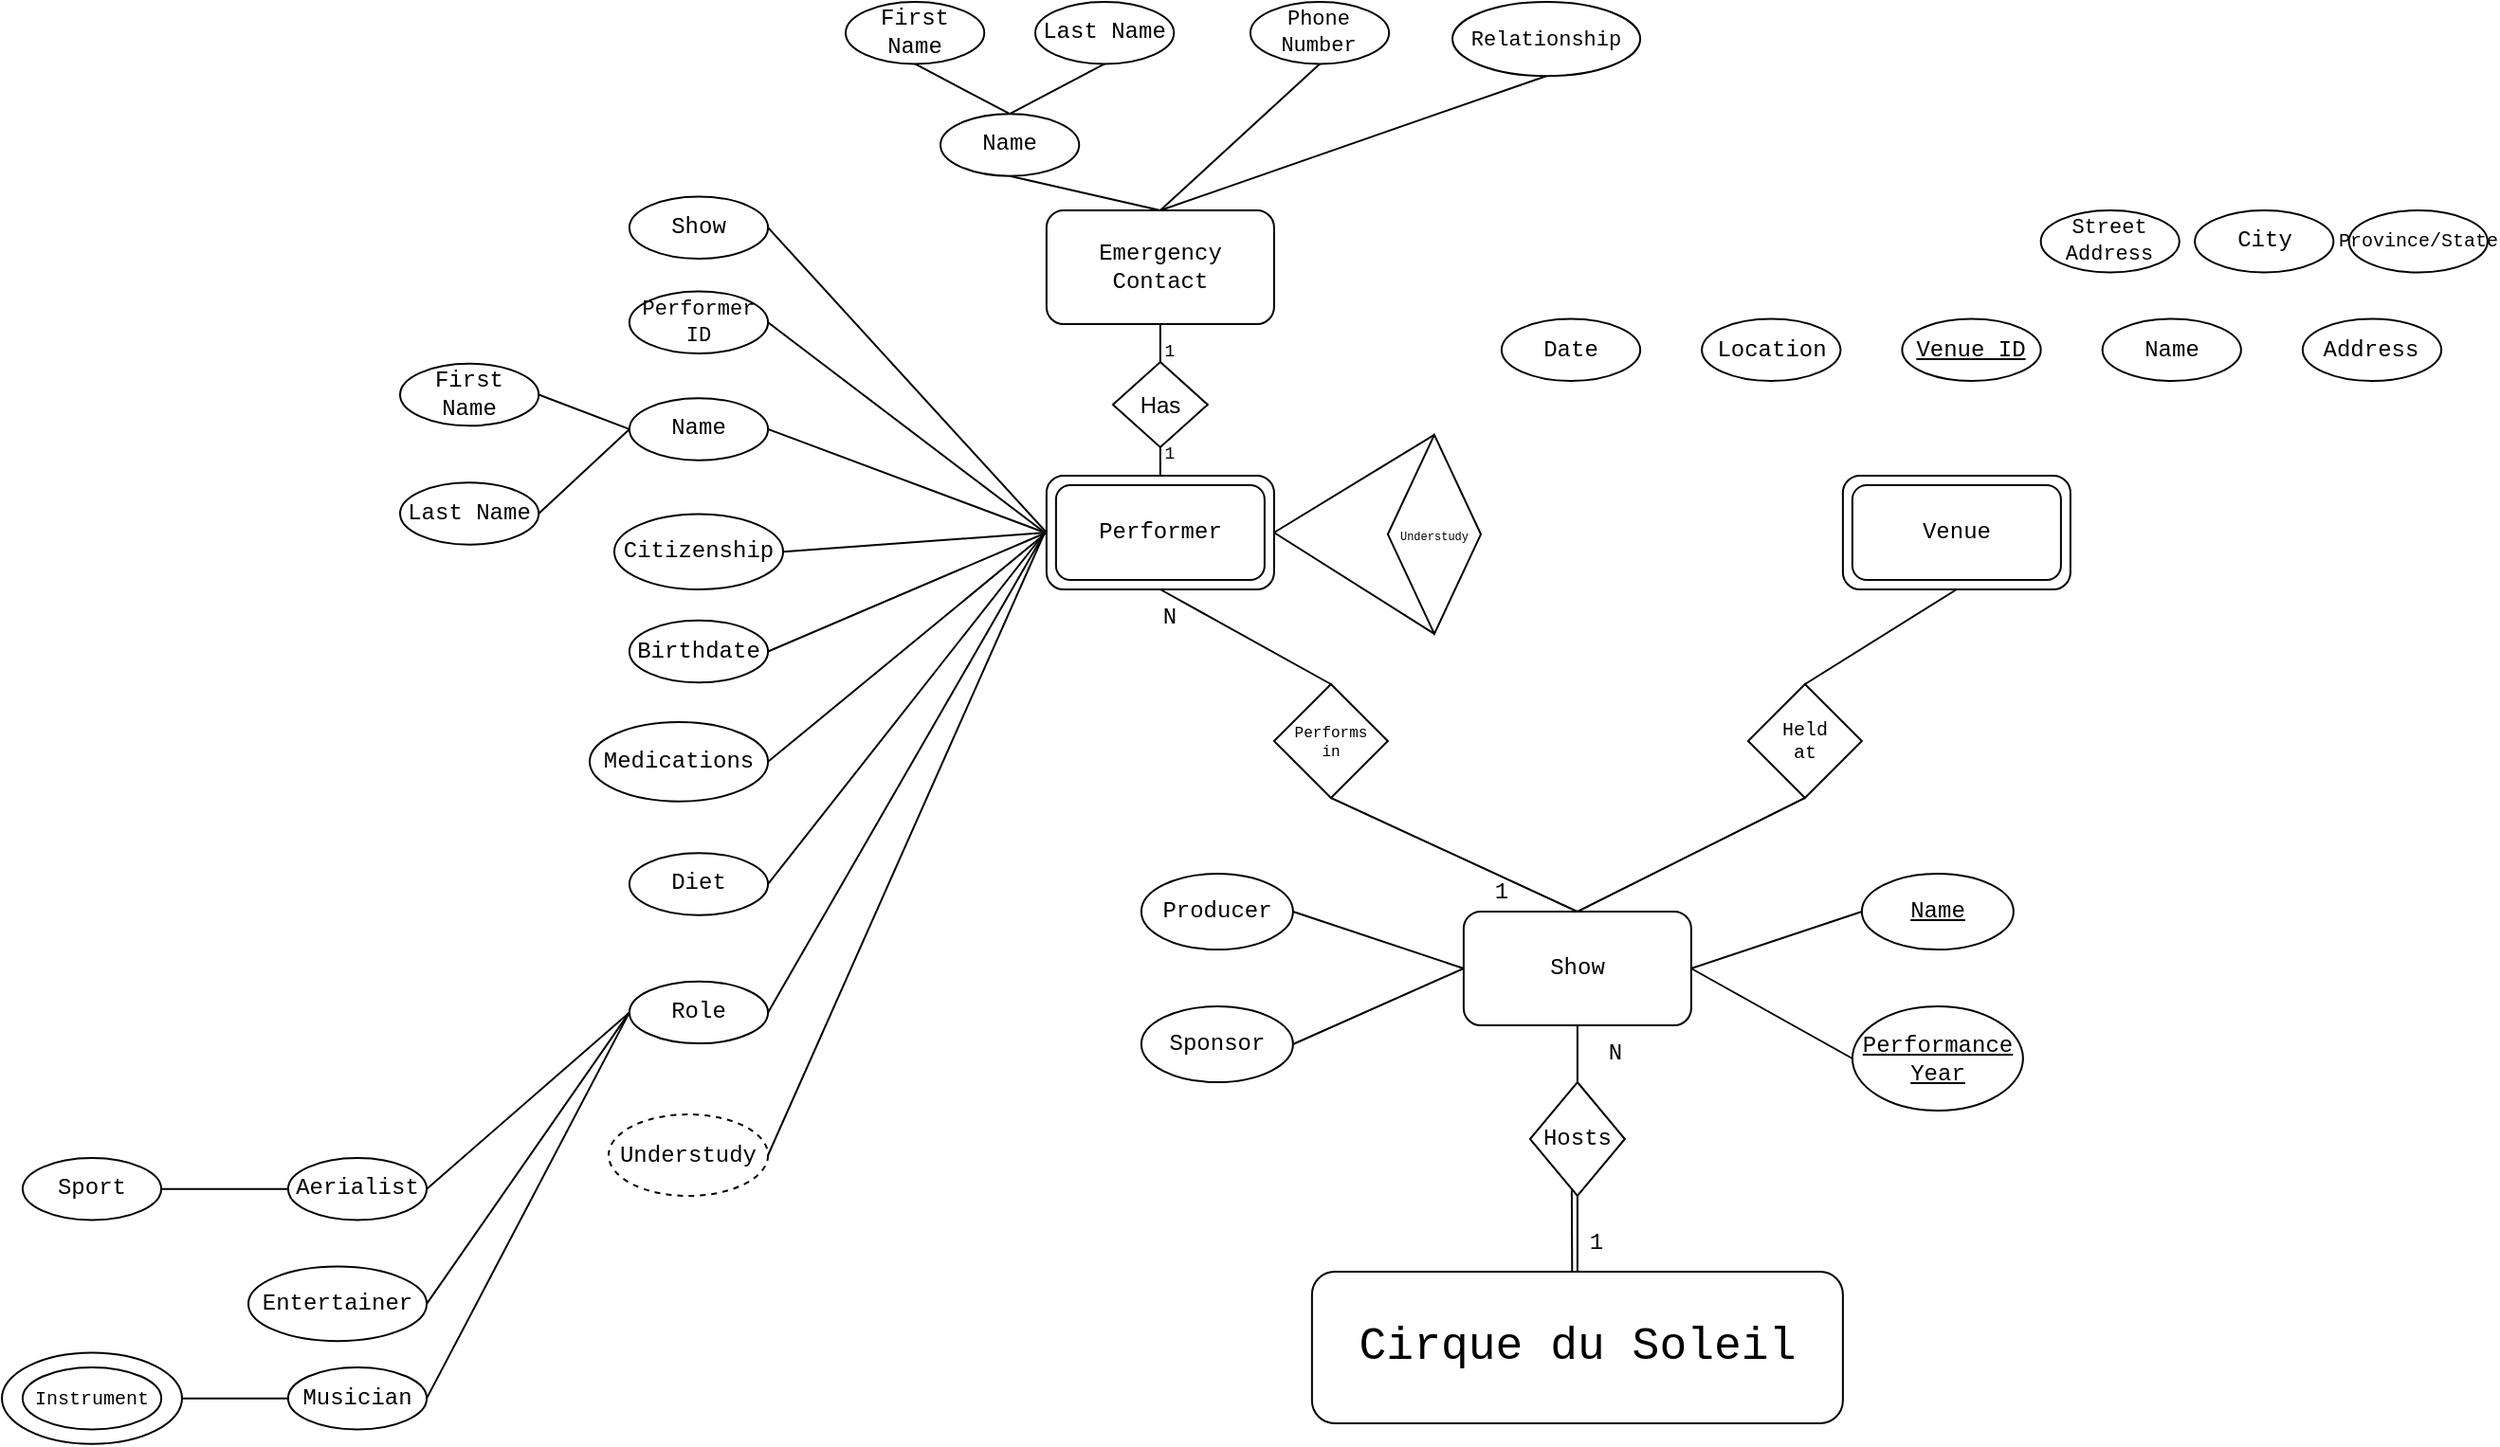 <mxfile version="22.1.3" type="device">
  <diagram name="Page-1" id="KexDCUkcUmnVTUItNKQy">
    <mxGraphModel dx="795" dy="463" grid="1" gridSize="10" guides="1" tooltips="1" connect="1" arrows="1" fold="1" page="1" pageScale="1" pageWidth="1400" pageHeight="850" math="0" shadow="0">
      <root>
        <mxCell id="0" />
        <mxCell id="1" parent="0" />
        <mxCell id="JFHQrs-vCwzhT06aBupK-2" value="Show" style="rounded=1;whiteSpace=wrap;html=1;fontFamily=Courier New;" vertex="1" parent="1">
          <mxGeometry x="780.94" y="530" width="120" height="60" as="geometry" />
        </mxCell>
        <mxCell id="JFHQrs-vCwzhT06aBupK-6" value="&lt;font style=&quot;font-size: 24px;&quot;&gt;&lt;span style=&quot;font-weight: normal;&quot;&gt;Cirque du Soleil&lt;/span&gt;&lt;/font&gt;" style="rounded=1;whiteSpace=wrap;html=1;fontStyle=1;fontFamily=Courier New;" vertex="1" parent="1">
          <mxGeometry x="700.94" y="720" width="280" height="80" as="geometry" />
        </mxCell>
        <mxCell id="JFHQrs-vCwzhT06aBupK-9" value="Emergency Contact" style="rounded=1;whiteSpace=wrap;html=1;fontFamily=Courier New;" vertex="1" parent="1">
          <mxGeometry x="560.94" y="160" width="120" height="60" as="geometry" />
        </mxCell>
        <mxCell id="JFHQrs-vCwzhT06aBupK-10" value="&lt;font&gt;Hosts&lt;/font&gt;" style="rhombus;whiteSpace=wrap;html=1;fontFamily=Courier New;" vertex="1" parent="1">
          <mxGeometry x="815.94" y="620" width="50" height="60" as="geometry" />
        </mxCell>
        <mxCell id="JFHQrs-vCwzhT06aBupK-11" value="" style="endArrow=none;html=1;rounded=0;exitX=0.49;exitY=-0.006;exitDx=0;exitDy=0;entryX=0.44;entryY=0.952;entryDx=0;entryDy=0;entryPerimeter=0;exitPerimeter=0;fontFamily=Courier New;" edge="1" parent="1" source="JFHQrs-vCwzhT06aBupK-6" target="JFHQrs-vCwzhT06aBupK-10">
          <mxGeometry width="50" height="50" relative="1" as="geometry">
            <mxPoint x="830.94" y="720" as="sourcePoint" />
            <mxPoint x="830.94" y="680" as="targetPoint" />
          </mxGeometry>
        </mxCell>
        <mxCell id="JFHQrs-vCwzhT06aBupK-12" value="" style="endArrow=none;html=1;rounded=0;exitX=0.5;exitY=0;exitDx=0;exitDy=0;entryX=0.5;entryY=1;entryDx=0;entryDy=0;fontFamily=Courier New;" edge="1" parent="1" source="JFHQrs-vCwzhT06aBupK-6" target="JFHQrs-vCwzhT06aBupK-10">
          <mxGeometry width="50" height="50" relative="1" as="geometry">
            <mxPoint x="845.94" y="730" as="sourcePoint" />
            <mxPoint x="844.94" y="683" as="targetPoint" />
          </mxGeometry>
        </mxCell>
        <mxCell id="JFHQrs-vCwzhT06aBupK-13" value="" style="endArrow=none;html=1;rounded=0;entryX=0.5;entryY=1;entryDx=0;entryDy=0;fontFamily=Courier New;" edge="1" parent="1" target="JFHQrs-vCwzhT06aBupK-2">
          <mxGeometry width="50" height="50" relative="1" as="geometry">
            <mxPoint x="840.94" y="620" as="sourcePoint" />
            <mxPoint x="890.94" y="570" as="targetPoint" />
          </mxGeometry>
        </mxCell>
        <mxCell id="JFHQrs-vCwzhT06aBupK-14" value="1" style="text;html=1;strokeColor=none;fillColor=none;align=center;verticalAlign=middle;whiteSpace=wrap;rounded=0;fontFamily=Courier New;" vertex="1" parent="1">
          <mxGeometry x="820.94" y="690" width="60" height="30" as="geometry" />
        </mxCell>
        <mxCell id="JFHQrs-vCwzhT06aBupK-16" value="N" style="text;html=1;strokeColor=none;fillColor=none;align=center;verticalAlign=middle;whiteSpace=wrap;rounded=0;fontFamily=Courier New;" vertex="1" parent="1">
          <mxGeometry x="830.94" y="590" width="60" height="30" as="geometry" />
        </mxCell>
        <mxCell id="JFHQrs-vCwzhT06aBupK-18" value="" style="group;fontFamily=Courier New;" vertex="1" connectable="0" parent="1">
          <mxGeometry x="980.94" y="300" width="120" height="60" as="geometry" />
        </mxCell>
        <mxCell id="JFHQrs-vCwzhT06aBupK-3" value="" style="rounded=1;whiteSpace=wrap;html=1;fontFamily=Courier New;" vertex="1" parent="JFHQrs-vCwzhT06aBupK-18">
          <mxGeometry width="120" height="60" as="geometry" />
        </mxCell>
        <mxCell id="JFHQrs-vCwzhT06aBupK-17" value="Venue" style="rounded=1;whiteSpace=wrap;html=1;fontFamily=Courier New;" vertex="1" parent="JFHQrs-vCwzhT06aBupK-18">
          <mxGeometry x="5" y="5" width="110" height="50" as="geometry" />
        </mxCell>
        <mxCell id="JFHQrs-vCwzhT06aBupK-21" value="" style="group;fontFamily=Courier New;" vertex="1" connectable="0" parent="1">
          <mxGeometry x="560.94" y="300" width="120" height="60" as="geometry" />
        </mxCell>
        <mxCell id="JFHQrs-vCwzhT06aBupK-22" value="" style="rounded=1;whiteSpace=wrap;html=1;fontFamily=Courier New;" vertex="1" parent="JFHQrs-vCwzhT06aBupK-21">
          <mxGeometry width="120" height="60" as="geometry" />
        </mxCell>
        <mxCell id="JFHQrs-vCwzhT06aBupK-23" value="Performer" style="rounded=1;whiteSpace=wrap;html=1;fontFamily=Courier New;" vertex="1" parent="JFHQrs-vCwzhT06aBupK-21">
          <mxGeometry x="5" y="5" width="110" height="50" as="geometry" />
        </mxCell>
        <mxCell id="JFHQrs-vCwzhT06aBupK-25" value="&lt;u&gt;Name&lt;/u&gt;" style="ellipse;whiteSpace=wrap;html=1;fontFamily=Courier New;" vertex="1" parent="1">
          <mxGeometry x="990.94" y="510" width="80" height="40" as="geometry" />
        </mxCell>
        <mxCell id="JFHQrs-vCwzhT06aBupK-26" value="&lt;u&gt;Performance&lt;br&gt;Year&lt;/u&gt;" style="ellipse;whiteSpace=wrap;html=1;fontFamily=Courier New;" vertex="1" parent="1">
          <mxGeometry x="985.94" y="580" width="90" height="55" as="geometry" />
        </mxCell>
        <mxCell id="JFHQrs-vCwzhT06aBupK-27" value="Sponsor" style="ellipse;whiteSpace=wrap;html=1;fontFamily=Courier New;" vertex="1" parent="1">
          <mxGeometry x="610.94" y="580" width="80" height="40" as="geometry" />
        </mxCell>
        <mxCell id="JFHQrs-vCwzhT06aBupK-28" value="Producer" style="ellipse;whiteSpace=wrap;html=1;fontFamily=Courier New;" vertex="1" parent="1">
          <mxGeometry x="610.94" y="510" width="80" height="40" as="geometry" />
        </mxCell>
        <mxCell id="JFHQrs-vCwzhT06aBupK-29" value="" style="endArrow=none;html=1;rounded=0;entryX=0;entryY=0.5;entryDx=0;entryDy=0;fontFamily=Courier New;" edge="1" parent="1" target="JFHQrs-vCwzhT06aBupK-25">
          <mxGeometry width="50" height="50" relative="1" as="geometry">
            <mxPoint x="900.94" y="560" as="sourcePoint" />
            <mxPoint x="950.94" y="510" as="targetPoint" />
          </mxGeometry>
        </mxCell>
        <mxCell id="JFHQrs-vCwzhT06aBupK-30" value="" style="endArrow=none;html=1;rounded=0;entryX=0;entryY=0.5;entryDx=0;entryDy=0;exitX=1;exitY=0.5;exitDx=0;exitDy=0;fontFamily=Courier New;" edge="1" parent="1" source="JFHQrs-vCwzhT06aBupK-2" target="JFHQrs-vCwzhT06aBupK-26">
          <mxGeometry width="50" height="50" relative="1" as="geometry">
            <mxPoint x="910.94" y="570" as="sourcePoint" />
            <mxPoint x="1000.94" y="540" as="targetPoint" />
          </mxGeometry>
        </mxCell>
        <mxCell id="JFHQrs-vCwzhT06aBupK-31" value="" style="endArrow=none;html=1;rounded=0;entryX=0;entryY=0.5;entryDx=0;entryDy=0;exitX=1;exitY=0.5;exitDx=0;exitDy=0;fontFamily=Courier New;" edge="1" parent="1" source="JFHQrs-vCwzhT06aBupK-28" target="JFHQrs-vCwzhT06aBupK-2">
          <mxGeometry width="50" height="50" relative="1" as="geometry">
            <mxPoint x="920.94" y="580" as="sourcePoint" />
            <mxPoint x="1010.94" y="550" as="targetPoint" />
          </mxGeometry>
        </mxCell>
        <mxCell id="JFHQrs-vCwzhT06aBupK-32" value="" style="endArrow=none;html=1;rounded=0;entryX=0;entryY=0.5;entryDx=0;entryDy=0;exitX=1;exitY=0.5;exitDx=0;exitDy=0;fontFamily=Courier New;" edge="1" parent="1" source="JFHQrs-vCwzhT06aBupK-27" target="JFHQrs-vCwzhT06aBupK-2">
          <mxGeometry width="50" height="50" relative="1" as="geometry">
            <mxPoint x="700.94" y="540" as="sourcePoint" />
            <mxPoint x="790.94" y="570" as="targetPoint" />
          </mxGeometry>
        </mxCell>
        <mxCell id="JFHQrs-vCwzhT06aBupK-33" value="" style="endArrow=none;html=1;rounded=0;entryX=0.5;entryY=1;entryDx=0;entryDy=0;fontFamily=Courier New;" edge="1" parent="1" target="JFHQrs-vCwzhT06aBupK-34">
          <mxGeometry width="50" height="50" relative="1" as="geometry">
            <mxPoint x="840.94" y="530" as="sourcePoint" />
            <mxPoint x="890.94" y="480" as="targetPoint" />
          </mxGeometry>
        </mxCell>
        <mxCell id="JFHQrs-vCwzhT06aBupK-34" value="Held&lt;br style=&quot;font-size: 10px;&quot;&gt;at" style="rhombus;whiteSpace=wrap;html=1;fontSize=10;fontFamily=Courier New;" vertex="1" parent="1">
          <mxGeometry x="930.94" y="410" width="60" height="60" as="geometry" />
        </mxCell>
        <mxCell id="JFHQrs-vCwzhT06aBupK-35" value="" style="endArrow=none;html=1;rounded=0;exitX=0.5;exitY=0;exitDx=0;exitDy=0;entryX=0.5;entryY=1;entryDx=0;entryDy=0;fontFamily=Courier New;" edge="1" parent="1" source="JFHQrs-vCwzhT06aBupK-34" target="JFHQrs-vCwzhT06aBupK-3">
          <mxGeometry width="50" height="50" relative="1" as="geometry">
            <mxPoint x="930.94" y="420" as="sourcePoint" />
            <mxPoint x="980.94" y="370" as="targetPoint" />
          </mxGeometry>
        </mxCell>
        <mxCell id="JFHQrs-vCwzhT06aBupK-36" value="" style="endArrow=none;html=1;rounded=0;entryX=0.5;entryY=1;entryDx=0;entryDy=0;exitX=0.5;exitY=0;exitDx=0;exitDy=0;fontFamily=Courier New;" edge="1" parent="1" target="JFHQrs-vCwzhT06aBupK-37" source="JFHQrs-vCwzhT06aBupK-2">
          <mxGeometry width="50" height="50" relative="1" as="geometry">
            <mxPoint x="690.94" y="570.0" as="sourcePoint" />
            <mxPoint x="590.94" y="480" as="targetPoint" />
          </mxGeometry>
        </mxCell>
        <mxCell id="JFHQrs-vCwzhT06aBupK-37" value="Performs&lt;br style=&quot;font-size: 8px;&quot;&gt;in" style="rhombus;whiteSpace=wrap;html=1;fontSize=8;fontFamily=Courier New;" vertex="1" parent="1">
          <mxGeometry x="680.94" y="410" width="60" height="60" as="geometry" />
        </mxCell>
        <mxCell id="JFHQrs-vCwzhT06aBupK-38" value="" style="endArrow=none;html=1;rounded=0;exitX=0.5;exitY=0;exitDx=0;exitDy=0;entryX=0.5;entryY=1;entryDx=0;entryDy=0;fontFamily=Courier New;" edge="1" parent="1" source="JFHQrs-vCwzhT06aBupK-37" target="JFHQrs-vCwzhT06aBupK-22">
          <mxGeometry width="50" height="50" relative="1" as="geometry">
            <mxPoint x="630.94" y="420" as="sourcePoint" />
            <mxPoint x="740.94" y="360" as="targetPoint" />
          </mxGeometry>
        </mxCell>
        <mxCell id="JFHQrs-vCwzhT06aBupK-39" value="Date" style="ellipse;whiteSpace=wrap;html=1;container=0;fontFamily=Courier New;" vertex="1" parent="1">
          <mxGeometry x="800.94" y="217.273" width="73.125" height="32.727" as="geometry" />
        </mxCell>
        <mxCell id="JFHQrs-vCwzhT06aBupK-40" value="Location" style="ellipse;whiteSpace=wrap;html=1;container=0;fontFamily=Courier New;" vertex="1" parent="1">
          <mxGeometry x="906.565" y="217.273" width="73.125" height="32.727" as="geometry" />
        </mxCell>
        <mxCell id="JFHQrs-vCwzhT06aBupK-41" value="&lt;u&gt;Venue ID&lt;/u&gt;" style="ellipse;whiteSpace=wrap;html=1;container=0;fontFamily=Courier New;" vertex="1" parent="1">
          <mxGeometry x="1012.19" y="217.273" width="73.125" height="32.727" as="geometry" />
        </mxCell>
        <mxCell id="JFHQrs-vCwzhT06aBupK-42" value="Name" style="ellipse;whiteSpace=wrap;html=1;container=0;fontFamily=Courier New;" vertex="1" parent="1">
          <mxGeometry x="1117.815" y="217.273" width="73.125" height="32.727" as="geometry" />
        </mxCell>
        <mxCell id="JFHQrs-vCwzhT06aBupK-43" value="Address" style="ellipse;whiteSpace=wrap;html=1;container=0;fontFamily=Courier New;" vertex="1" parent="1">
          <mxGeometry x="1223.44" y="217.273" width="73.125" height="32.727" as="geometry" />
        </mxCell>
        <mxCell id="JFHQrs-vCwzhT06aBupK-44" value="Street Address" style="ellipse;whiteSpace=wrap;html=1;container=0;fontSize=11;fontFamily=Courier New;" vertex="1" parent="1">
          <mxGeometry x="1085.315" y="160" width="73.125" height="32.727" as="geometry" />
        </mxCell>
        <mxCell id="JFHQrs-vCwzhT06aBupK-45" value="City" style="ellipse;whiteSpace=wrap;html=1;container=0;fontFamily=Courier New;" vertex="1" parent="1">
          <mxGeometry x="1166.565" y="160" width="73.125" height="32.727" as="geometry" />
        </mxCell>
        <mxCell id="JFHQrs-vCwzhT06aBupK-46" value="Province/State" style="ellipse;whiteSpace=wrap;html=1;container=0;fontSize=10;fontFamily=Courier New;" vertex="1" parent="1">
          <mxGeometry x="1247.815" y="160" width="73.125" height="32.727" as="geometry" />
        </mxCell>
        <mxCell id="JFHQrs-vCwzhT06aBupK-49" value="Show" style="ellipse;whiteSpace=wrap;html=1;container=0;fontFamily=Courier New;" vertex="1" parent="1">
          <mxGeometry x="340.94" y="152.733" width="73.125" height="32.727" as="geometry" />
        </mxCell>
        <mxCell id="JFHQrs-vCwzhT06aBupK-50" value="Performer ID" style="ellipse;whiteSpace=wrap;html=1;container=0;fontSize=11;fontFamily=Courier New;" vertex="1" parent="1">
          <mxGeometry x="340.94" y="202.733" width="73.125" height="32.727" as="geometry" />
        </mxCell>
        <mxCell id="JFHQrs-vCwzhT06aBupK-51" value="Name" style="ellipse;whiteSpace=wrap;html=1;container=0;fontFamily=Courier New;" vertex="1" parent="1">
          <mxGeometry x="340.94" y="259.103" width="73.125" height="32.727" as="geometry" />
        </mxCell>
        <mxCell id="JFHQrs-vCwzhT06aBupK-52" value="Diet" style="ellipse;whiteSpace=wrap;html=1;container=0;fontFamily=Courier New;" vertex="1" parent="1">
          <mxGeometry x="340.94" y="499.103" width="73.125" height="32.727" as="geometry" />
        </mxCell>
        <mxCell id="JFHQrs-vCwzhT06aBupK-53" value="First Name" style="ellipse;whiteSpace=wrap;html=1;container=0;fontFamily=Courier New;" vertex="1" parent="1">
          <mxGeometry x="220" y="240.903" width="73.125" height="32.727" as="geometry" />
        </mxCell>
        <mxCell id="JFHQrs-vCwzhT06aBupK-54" value="Last Name" style="ellipse;whiteSpace=wrap;html=1;container=0;fontFamily=Courier New;" vertex="1" parent="1">
          <mxGeometry x="220" y="303.633" width="73.125" height="32.727" as="geometry" />
        </mxCell>
        <mxCell id="JFHQrs-vCwzhT06aBupK-55" value="Medications" style="ellipse;whiteSpace=wrap;html=1;container=0;fontFamily=Courier New;" vertex="1" parent="1">
          <mxGeometry x="320" y="430" width="94.07" height="41.83" as="geometry" />
        </mxCell>
        <mxCell id="JFHQrs-vCwzhT06aBupK-56" value="Citizenship" style="ellipse;whiteSpace=wrap;html=1;container=0;fontFamily=Courier New;" vertex="1" parent="1">
          <mxGeometry x="332.97" y="320.23" width="89.06" height="39.77" as="geometry" />
        </mxCell>
        <mxCell id="JFHQrs-vCwzhT06aBupK-57" value="Birthdate" style="ellipse;whiteSpace=wrap;html=1;container=0;fontFamily=Courier New;" vertex="1" parent="1">
          <mxGeometry x="340.94" y="376.373" width="73.125" height="32.727" as="geometry" />
        </mxCell>
        <mxCell id="JFHQrs-vCwzhT06aBupK-59" value="Role" style="ellipse;whiteSpace=wrap;html=1;container=0;fontFamily=Courier New;" vertex="1" parent="1">
          <mxGeometry x="340.94" y="566.833" width="73.125" height="32.727" as="geometry" />
        </mxCell>
        <mxCell id="JFHQrs-vCwzhT06aBupK-69" value="&lt;font style=&quot;font-size: 6px;&quot;&gt;Understudy&lt;/font&gt;" style="rhombus;whiteSpace=wrap;html=1;fontFamily=Courier New;" vertex="1" parent="1">
          <mxGeometry x="740.94" y="278.41" width="49.06" height="105" as="geometry" />
        </mxCell>
        <mxCell id="JFHQrs-vCwzhT06aBupK-70" value="First Name" style="ellipse;whiteSpace=wrap;html=1;container=0;fontFamily=Courier New;" vertex="1" parent="1">
          <mxGeometry x="455.01" y="50.003" width="73.125" height="32.727" as="geometry" />
        </mxCell>
        <mxCell id="JFHQrs-vCwzhT06aBupK-71" value="Last Name" style="ellipse;whiteSpace=wrap;html=1;container=0;fontFamily=Courier New;" vertex="1" parent="1">
          <mxGeometry x="555.01" y="50.003" width="73.125" height="32.727" as="geometry" />
        </mxCell>
        <mxCell id="JFHQrs-vCwzhT06aBupK-72" value="Name" style="ellipse;whiteSpace=wrap;html=1;container=0;fontFamily=Courier New;" vertex="1" parent="1">
          <mxGeometry x="505.01" y="109.103" width="73.125" height="32.727" as="geometry" />
        </mxCell>
        <mxCell id="JFHQrs-vCwzhT06aBupK-73" value="Understudy" style="ellipse;whiteSpace=wrap;html=1;container=0;dashed=1;fontFamily=Courier New;" vertex="1" parent="1">
          <mxGeometry x="330" y="637.02" width="84.07" height="42.98" as="geometry" />
        </mxCell>
        <mxCell id="JFHQrs-vCwzhT06aBupK-74" value="Phone&lt;br&gt;Number" style="ellipse;whiteSpace=wrap;html=1;container=0;fontSize=11;fontFamily=Courier New;" vertex="1" parent="1">
          <mxGeometry x="668.45" y="50.003" width="73.125" height="32.727" as="geometry" />
        </mxCell>
        <mxCell id="JFHQrs-vCwzhT06aBupK-75" value="Relationship" style="ellipse;whiteSpace=wrap;html=1;container=0;fontSize=11;fontFamily=Courier New;" vertex="1" parent="1">
          <mxGeometry x="775.01" y="50" width="99.06" height="39.1" as="geometry" />
        </mxCell>
        <mxCell id="JFHQrs-vCwzhT06aBupK-76" value="Has" style="rhombus;whiteSpace=wrap;html=1;" vertex="1" parent="1">
          <mxGeometry x="595.94" y="240" width="50" height="45" as="geometry" />
        </mxCell>
        <mxCell id="JFHQrs-vCwzhT06aBupK-77" value="1" style="text;html=1;strokeColor=none;fillColor=none;align=center;verticalAlign=middle;whiteSpace=wrap;rounded=0;fontFamily=Courier New;" vertex="1" parent="1">
          <mxGeometry x="770.94" y="505" width="60" height="30" as="geometry" />
        </mxCell>
        <mxCell id="JFHQrs-vCwzhT06aBupK-78" value="N" style="text;html=1;strokeColor=none;fillColor=none;align=center;verticalAlign=middle;whiteSpace=wrap;rounded=0;fontFamily=Courier New;" vertex="1" parent="1">
          <mxGeometry x="595.94" y="360" width="60" height="30" as="geometry" />
        </mxCell>
        <mxCell id="JFHQrs-vCwzhT06aBupK-79" value="" style="endArrow=none;html=1;rounded=0;exitX=0.5;exitY=0;exitDx=0;exitDy=0;entryX=0.5;entryY=1;entryDx=0;entryDy=0;" edge="1" parent="1" source="JFHQrs-vCwzhT06aBupK-76" target="JFHQrs-vCwzhT06aBupK-9">
          <mxGeometry width="50" height="50" relative="1" as="geometry">
            <mxPoint x="670" y="270" as="sourcePoint" />
            <mxPoint x="720" y="220" as="targetPoint" />
          </mxGeometry>
        </mxCell>
        <mxCell id="JFHQrs-vCwzhT06aBupK-80" value="" style="endArrow=none;html=1;rounded=0;exitX=0.5;exitY=0;exitDx=0;exitDy=0;entryX=0.5;entryY=1;entryDx=0;entryDy=0;" edge="1" parent="1" source="JFHQrs-vCwzhT06aBupK-22" target="JFHQrs-vCwzhT06aBupK-76">
          <mxGeometry width="50" height="50" relative="1" as="geometry">
            <mxPoint x="631" y="250" as="sourcePoint" />
            <mxPoint x="631" y="230" as="targetPoint" />
          </mxGeometry>
        </mxCell>
        <mxCell id="JFHQrs-vCwzhT06aBupK-81" value="1" style="text;html=1;strokeColor=none;fillColor=none;align=center;verticalAlign=middle;whiteSpace=wrap;rounded=0;fontFamily=Courier New;fontSize=9;" vertex="1" parent="1">
          <mxGeometry x="595.94" y="273.63" width="60" height="30" as="geometry" />
        </mxCell>
        <mxCell id="JFHQrs-vCwzhT06aBupK-83" value="1" style="text;html=1;strokeColor=none;fillColor=none;align=center;verticalAlign=middle;whiteSpace=wrap;rounded=0;fontFamily=Courier New;fontSize=9;" vertex="1" parent="1">
          <mxGeometry x="595.94" y="220" width="60" height="30" as="geometry" />
        </mxCell>
        <mxCell id="JFHQrs-vCwzhT06aBupK-85" value="" style="endArrow=none;html=1;rounded=0;entryX=0.5;entryY=0;entryDx=0;entryDy=0;exitX=1;exitY=0.5;exitDx=0;exitDy=0;" edge="1" parent="1" source="JFHQrs-vCwzhT06aBupK-22" target="JFHQrs-vCwzhT06aBupK-69">
          <mxGeometry width="50" height="50" relative="1" as="geometry">
            <mxPoint x="680" y="300" as="sourcePoint" />
            <mxPoint x="730" y="250" as="targetPoint" />
          </mxGeometry>
        </mxCell>
        <mxCell id="JFHQrs-vCwzhT06aBupK-86" value="" style="endArrow=none;html=1;rounded=0;exitX=1;exitY=0.5;exitDx=0;exitDy=0;entryX=0.5;entryY=1;entryDx=0;entryDy=0;" edge="1" parent="1" source="JFHQrs-vCwzhT06aBupK-22" target="JFHQrs-vCwzhT06aBupK-69">
          <mxGeometry width="50" height="50" relative="1" as="geometry">
            <mxPoint x="690" y="380" as="sourcePoint" />
            <mxPoint x="740" y="330" as="targetPoint" />
          </mxGeometry>
        </mxCell>
        <mxCell id="JFHQrs-vCwzhT06aBupK-88" value="" style="endArrow=none;html=1;rounded=0;exitX=0.5;exitY=0;exitDx=0;exitDy=0;entryX=0.5;entryY=1;entryDx=0;entryDy=0;" edge="1" parent="1" source="JFHQrs-vCwzhT06aBupK-9" target="JFHQrs-vCwzhT06aBupK-72">
          <mxGeometry width="50" height="50" relative="1" as="geometry">
            <mxPoint x="650" y="150" as="sourcePoint" />
            <mxPoint x="700" y="100" as="targetPoint" />
          </mxGeometry>
        </mxCell>
        <mxCell id="JFHQrs-vCwzhT06aBupK-89" value="" style="endArrow=none;html=1;rounded=0;exitX=0.5;exitY=0;exitDx=0;exitDy=0;entryX=0.5;entryY=1;entryDx=0;entryDy=0;" edge="1" parent="1" source="JFHQrs-vCwzhT06aBupK-72" target="JFHQrs-vCwzhT06aBupK-70">
          <mxGeometry width="50" height="50" relative="1" as="geometry">
            <mxPoint x="340" y="110" as="sourcePoint" />
            <mxPoint x="390" y="60" as="targetPoint" />
          </mxGeometry>
        </mxCell>
        <mxCell id="JFHQrs-vCwzhT06aBupK-90" value="" style="endArrow=none;html=1;rounded=0;exitX=0.5;exitY=0;exitDx=0;exitDy=0;entryX=0.5;entryY=1;entryDx=0;entryDy=0;" edge="1" parent="1" source="JFHQrs-vCwzhT06aBupK-72" target="JFHQrs-vCwzhT06aBupK-71">
          <mxGeometry width="50" height="50" relative="1" as="geometry">
            <mxPoint x="552" y="119" as="sourcePoint" />
            <mxPoint x="502" y="93" as="targetPoint" />
          </mxGeometry>
        </mxCell>
        <mxCell id="JFHQrs-vCwzhT06aBupK-91" value="" style="endArrow=none;html=1;rounded=0;exitX=0.5;exitY=0;exitDx=0;exitDy=0;entryX=0.5;entryY=1;entryDx=0;entryDy=0;" edge="1" parent="1" source="JFHQrs-vCwzhT06aBupK-9" target="JFHQrs-vCwzhT06aBupK-74">
          <mxGeometry width="50" height="50" relative="1" as="geometry">
            <mxPoint x="562" y="129" as="sourcePoint" />
            <mxPoint x="512" y="103" as="targetPoint" />
          </mxGeometry>
        </mxCell>
        <mxCell id="JFHQrs-vCwzhT06aBupK-92" value="" style="endArrow=none;html=1;rounded=0;exitX=0.5;exitY=0;exitDx=0;exitDy=0;entryX=0.5;entryY=1;entryDx=0;entryDy=0;" edge="1" parent="1" source="JFHQrs-vCwzhT06aBupK-9" target="JFHQrs-vCwzhT06aBupK-75">
          <mxGeometry width="50" height="50" relative="1" as="geometry">
            <mxPoint x="631" y="170" as="sourcePoint" />
            <mxPoint x="715" y="93" as="targetPoint" />
          </mxGeometry>
        </mxCell>
        <mxCell id="JFHQrs-vCwzhT06aBupK-93" value="" style="endArrow=none;html=1;rounded=0;entryX=0;entryY=0.5;entryDx=0;entryDy=0;exitX=1;exitY=0.5;exitDx=0;exitDy=0;" edge="1" parent="1" source="JFHQrs-vCwzhT06aBupK-49" target="JFHQrs-vCwzhT06aBupK-22">
          <mxGeometry width="50" height="50" relative="1" as="geometry">
            <mxPoint x="460" y="240" as="sourcePoint" />
            <mxPoint x="510" y="190" as="targetPoint" />
          </mxGeometry>
        </mxCell>
        <mxCell id="JFHQrs-vCwzhT06aBupK-94" value="" style="endArrow=none;html=1;rounded=0;exitX=1;exitY=0.5;exitDx=0;exitDy=0;" edge="1" parent="1" source="JFHQrs-vCwzhT06aBupK-51">
          <mxGeometry width="50" height="50" relative="1" as="geometry">
            <mxPoint x="450" y="330" as="sourcePoint" />
            <mxPoint x="560" y="330" as="targetPoint" />
          </mxGeometry>
        </mxCell>
        <mxCell id="JFHQrs-vCwzhT06aBupK-95" value="" style="endArrow=none;html=1;rounded=0;entryX=0;entryY=0.5;entryDx=0;entryDy=0;exitX=1;exitY=0.5;exitDx=0;exitDy=0;" edge="1" parent="1" source="JFHQrs-vCwzhT06aBupK-56" target="JFHQrs-vCwzhT06aBupK-22">
          <mxGeometry width="50" height="50" relative="1" as="geometry">
            <mxPoint x="450" y="386.37" as="sourcePoint" />
            <mxPoint x="597" y="547.37" as="targetPoint" />
          </mxGeometry>
        </mxCell>
        <mxCell id="JFHQrs-vCwzhT06aBupK-96" value="" style="endArrow=none;html=1;rounded=0;exitX=1;exitY=0.5;exitDx=0;exitDy=0;" edge="1" parent="1" source="JFHQrs-vCwzhT06aBupK-50">
          <mxGeometry width="50" height="50" relative="1" as="geometry">
            <mxPoint x="444" y="199" as="sourcePoint" />
            <mxPoint x="560" y="330" as="targetPoint" />
          </mxGeometry>
        </mxCell>
        <mxCell id="JFHQrs-vCwzhT06aBupK-97" value="" style="endArrow=none;html=1;rounded=0;entryX=0;entryY=0.5;entryDx=0;entryDy=0;exitX=1;exitY=0.5;exitDx=0;exitDy=0;" edge="1" parent="1" source="JFHQrs-vCwzhT06aBupK-57" target="JFHQrs-vCwzhT06aBupK-22">
          <mxGeometry width="50" height="50" relative="1" as="geometry">
            <mxPoint x="432" y="350" as="sourcePoint" />
            <mxPoint x="571" y="340" as="targetPoint" />
          </mxGeometry>
        </mxCell>
        <mxCell id="JFHQrs-vCwzhT06aBupK-98" value="" style="endArrow=none;html=1;rounded=0;entryX=0;entryY=0.5;entryDx=0;entryDy=0;exitX=1;exitY=0.5;exitDx=0;exitDy=0;" edge="1" parent="1" source="JFHQrs-vCwzhT06aBupK-55" target="JFHQrs-vCwzhT06aBupK-22">
          <mxGeometry width="50" height="50" relative="1" as="geometry">
            <mxPoint x="424" y="403" as="sourcePoint" />
            <mxPoint x="571" y="340" as="targetPoint" />
          </mxGeometry>
        </mxCell>
        <mxCell id="JFHQrs-vCwzhT06aBupK-99" value="" style="endArrow=none;html=1;rounded=0;exitX=1;exitY=0.5;exitDx=0;exitDy=0;" edge="1" parent="1" source="JFHQrs-vCwzhT06aBupK-52">
          <mxGeometry width="50" height="50" relative="1" as="geometry">
            <mxPoint x="424" y="461" as="sourcePoint" />
            <mxPoint x="560" y="330" as="targetPoint" />
          </mxGeometry>
        </mxCell>
        <mxCell id="JFHQrs-vCwzhT06aBupK-100" value="" style="endArrow=none;html=1;rounded=0;exitX=1;exitY=0.5;exitDx=0;exitDy=0;" edge="1" parent="1" source="JFHQrs-vCwzhT06aBupK-59">
          <mxGeometry width="50" height="50" relative="1" as="geometry">
            <mxPoint x="424" y="525" as="sourcePoint" />
            <mxPoint x="560" y="330" as="targetPoint" />
          </mxGeometry>
        </mxCell>
        <mxCell id="JFHQrs-vCwzhT06aBupK-101" value="" style="endArrow=none;html=1;rounded=0;exitX=1;exitY=0.5;exitDx=0;exitDy=0;" edge="1" parent="1" source="JFHQrs-vCwzhT06aBupK-73">
          <mxGeometry width="50" height="50" relative="1" as="geometry">
            <mxPoint x="424" y="593" as="sourcePoint" />
            <mxPoint x="560" y="330" as="targetPoint" />
          </mxGeometry>
        </mxCell>
        <mxCell id="JFHQrs-vCwzhT06aBupK-102" value="" style="endArrow=none;html=1;rounded=0;entryX=0;entryY=0.5;entryDx=0;entryDy=0;exitX=1;exitY=0.5;exitDx=0;exitDy=0;" edge="1" parent="1" source="JFHQrs-vCwzhT06aBupK-53" target="JFHQrs-vCwzhT06aBupK-51">
          <mxGeometry width="50" height="50" relative="1" as="geometry">
            <mxPoint x="290" y="330" as="sourcePoint" />
            <mxPoint x="330" y="260" as="targetPoint" />
          </mxGeometry>
        </mxCell>
        <mxCell id="JFHQrs-vCwzhT06aBupK-104" value="" style="endArrow=none;html=1;rounded=0;entryX=0;entryY=0.5;entryDx=0;entryDy=0;exitX=1;exitY=0.5;exitDx=0;exitDy=0;" edge="1" parent="1" source="JFHQrs-vCwzhT06aBupK-54" target="JFHQrs-vCwzhT06aBupK-51">
          <mxGeometry width="50" height="50" relative="1" as="geometry">
            <mxPoint x="303" y="267" as="sourcePoint" />
            <mxPoint x="351" y="285" as="targetPoint" />
          </mxGeometry>
        </mxCell>
        <mxCell id="JFHQrs-vCwzhT06aBupK-105" value="" style="endArrow=none;html=1;rounded=0;entryX=0;entryY=0.5;entryDx=0;entryDy=0;exitX=1;exitY=0.5;exitDx=0;exitDy=0;" edge="1" parent="1" source="JFHQrs-vCwzhT06aBupK-65" target="JFHQrs-vCwzhT06aBupK-59">
          <mxGeometry width="50" height="50" relative="1" as="geometry">
            <mxPoint x="290" y="650" as="sourcePoint" />
            <mxPoint x="340" y="600" as="targetPoint" />
          </mxGeometry>
        </mxCell>
        <mxCell id="JFHQrs-vCwzhT06aBupK-106" value="" style="endArrow=none;html=1;rounded=0;exitX=1;exitY=0.5;exitDx=0;exitDy=0;entryX=0;entryY=0.5;entryDx=0;entryDy=0;" edge="1" parent="1" source="JFHQrs-vCwzhT06aBupK-66" target="JFHQrs-vCwzhT06aBupK-59">
          <mxGeometry width="50" height="50" relative="1" as="geometry">
            <mxPoint x="314" y="520" as="sourcePoint" />
            <mxPoint x="340" y="590" as="targetPoint" />
          </mxGeometry>
        </mxCell>
        <mxCell id="JFHQrs-vCwzhT06aBupK-107" value="" style="endArrow=none;html=1;rounded=0;entryX=0;entryY=0.5;entryDx=0;entryDy=0;exitX=1;exitY=0.5;exitDx=0;exitDy=0;" edge="1" parent="1" source="JFHQrs-vCwzhT06aBupK-67" target="JFHQrs-vCwzhT06aBupK-59">
          <mxGeometry width="50" height="50" relative="1" as="geometry">
            <mxPoint x="250" y="690" as="sourcePoint" />
            <mxPoint x="300" y="640" as="targetPoint" />
          </mxGeometry>
        </mxCell>
        <mxCell id="JFHQrs-vCwzhT06aBupK-110" value="" style="group" vertex="1" connectable="0" parent="1">
          <mxGeometry x="10" y="660.003" width="224.065" height="150.917" as="geometry" />
        </mxCell>
        <mxCell id="JFHQrs-vCwzhT06aBupK-63" value="Sport" style="ellipse;whiteSpace=wrap;html=1;container=0;fontFamily=Courier New;" vertex="1" parent="JFHQrs-vCwzhT06aBupK-110">
          <mxGeometry x="10.94" width="73.125" height="32.727" as="geometry" />
        </mxCell>
        <mxCell id="JFHQrs-vCwzhT06aBupK-65" value="Aerialist" style="ellipse;whiteSpace=wrap;html=1;container=0;fontFamily=Courier New;" vertex="1" parent="JFHQrs-vCwzhT06aBupK-110">
          <mxGeometry x="150.94" width="73.125" height="32.727" as="geometry" />
        </mxCell>
        <mxCell id="JFHQrs-vCwzhT06aBupK-66" value="Entertainer" style="ellipse;whiteSpace=wrap;html=1;container=0;fontFamily=Courier New;" vertex="1" parent="JFHQrs-vCwzhT06aBupK-110">
          <mxGeometry x="129.99" y="57.307" width="94.07" height="39.29" as="geometry" />
        </mxCell>
        <mxCell id="JFHQrs-vCwzhT06aBupK-67" value="Musician" style="ellipse;whiteSpace=wrap;html=1;container=0;fontFamily=Courier New;" vertex="1" parent="JFHQrs-vCwzhT06aBupK-110">
          <mxGeometry x="150.94" y="110.46" width="73.125" height="32.727" as="geometry" />
        </mxCell>
        <mxCell id="JFHQrs-vCwzhT06aBupK-68" value="" style="group;fontFamily=Courier New;" vertex="1" connectable="0" parent="JFHQrs-vCwzhT06aBupK-110">
          <mxGeometry y="102.737" width="95" height="48.18" as="geometry" />
        </mxCell>
        <mxCell id="JFHQrs-vCwzhT06aBupK-61" value="" style="ellipse;whiteSpace=wrap;html=1;fontFamily=Courier New;" vertex="1" parent="JFHQrs-vCwzhT06aBupK-68">
          <mxGeometry width="95" height="48.18" as="geometry" />
        </mxCell>
        <mxCell id="JFHQrs-vCwzhT06aBupK-60" value="&lt;font style=&quot;font-size: 10px;&quot;&gt;Instrument&lt;/font&gt;" style="ellipse;whiteSpace=wrap;html=1;container=0;fontFamily=Courier New;" vertex="1" parent="JFHQrs-vCwzhT06aBupK-68">
          <mxGeometry x="10.94" y="7.73" width="73.13" height="32.73" as="geometry" />
        </mxCell>
        <mxCell id="JFHQrs-vCwzhT06aBupK-108" value="" style="endArrow=none;html=1;rounded=0;entryX=0;entryY=0.5;entryDx=0;entryDy=0;exitX=1;exitY=0.5;exitDx=0;exitDy=0;" edge="1" parent="JFHQrs-vCwzhT06aBupK-110" source="JFHQrs-vCwzhT06aBupK-61" target="JFHQrs-vCwzhT06aBupK-67">
          <mxGeometry width="50" height="50" relative="1" as="geometry">
            <mxPoint x="100" y="127.307" as="sourcePoint" />
            <mxPoint x="140" y="157.307" as="targetPoint" />
          </mxGeometry>
        </mxCell>
        <mxCell id="JFHQrs-vCwzhT06aBupK-109" value="" style="endArrow=none;html=1;rounded=0;entryX=0;entryY=0.5;entryDx=0;entryDy=0;exitX=1;exitY=0.5;exitDx=0;exitDy=0;" edge="1" parent="JFHQrs-vCwzhT06aBupK-110" source="JFHQrs-vCwzhT06aBupK-63" target="JFHQrs-vCwzhT06aBupK-65">
          <mxGeometry width="50" height="50" relative="1" as="geometry">
            <mxPoint x="60" y="77.307" as="sourcePoint" />
            <mxPoint x="110" y="27.307" as="targetPoint" />
          </mxGeometry>
        </mxCell>
      </root>
    </mxGraphModel>
  </diagram>
</mxfile>
